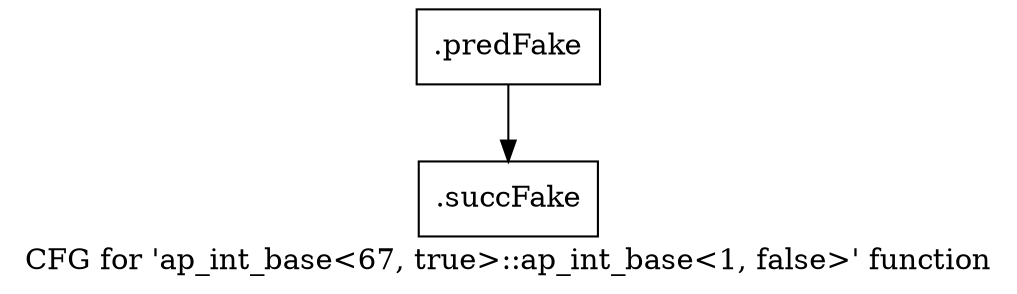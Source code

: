 digraph "CFG for 'ap_int_base\<67, true\>::ap_int_base\<1, false\>' function" {
	label="CFG for 'ap_int_base\<67, true\>::ap_int_base\<1, false\>' function";

	Node0x5f0ee10 [shape=record,filename="",linenumber="",label="{.predFake}"];
	Node0x5f0ee10 -> Node0x62f6620[ callList="" memoryops="" filename="/mnt/xilinx/Vitis_HLS/2021.2/include/ap_int_base.h" execusionnum="1"];
	Node0x62f6620 [shape=record,filename="/mnt/xilinx/Vitis_HLS/2021.2/include/ap_int_base.h",linenumber="233",label="{.succFake}"];
}
